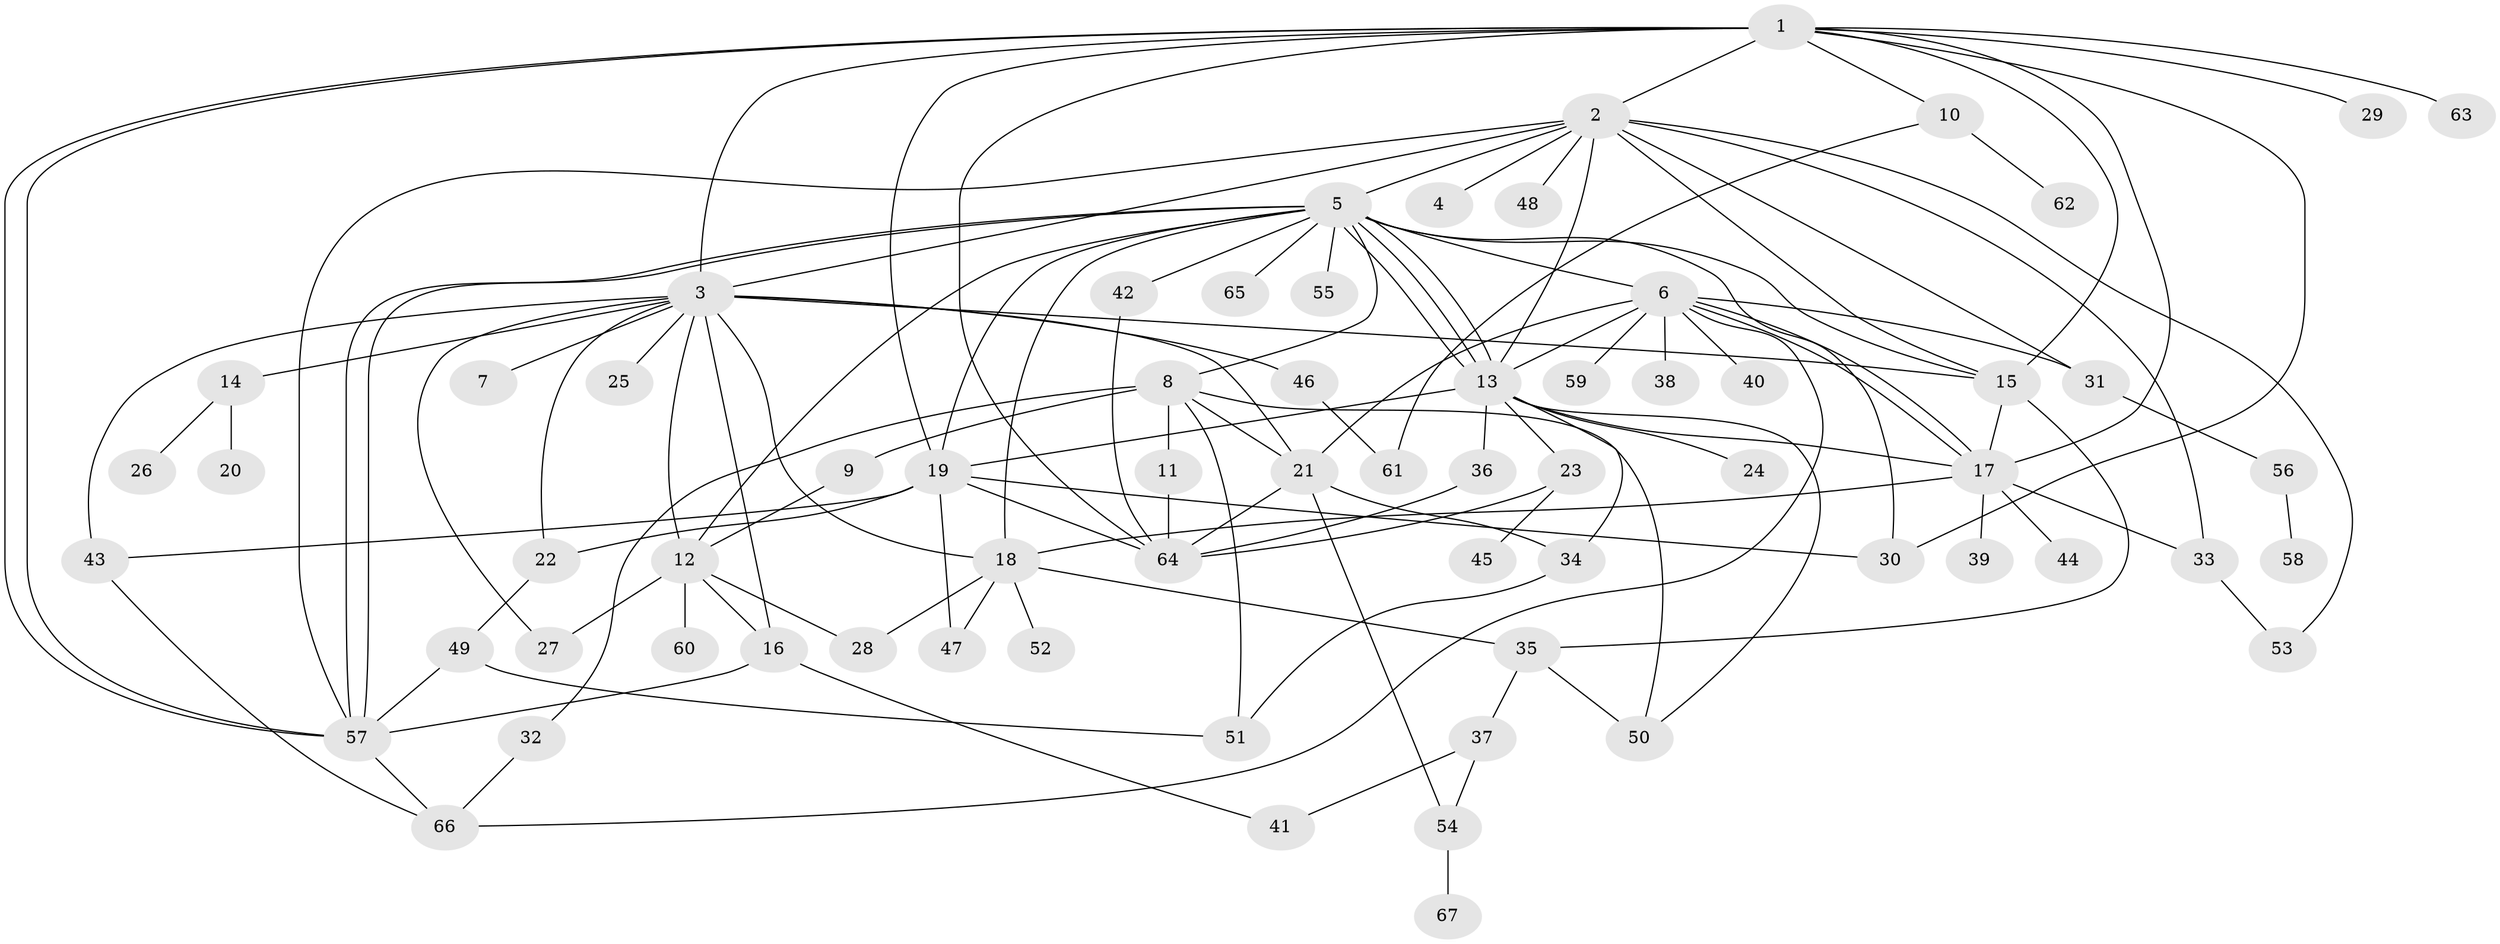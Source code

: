 // Generated by graph-tools (version 1.1) at 2025/35/03/09/25 02:35:16]
// undirected, 67 vertices, 121 edges
graph export_dot {
graph [start="1"]
  node [color=gray90,style=filled];
  1;
  2;
  3;
  4;
  5;
  6;
  7;
  8;
  9;
  10;
  11;
  12;
  13;
  14;
  15;
  16;
  17;
  18;
  19;
  20;
  21;
  22;
  23;
  24;
  25;
  26;
  27;
  28;
  29;
  30;
  31;
  32;
  33;
  34;
  35;
  36;
  37;
  38;
  39;
  40;
  41;
  42;
  43;
  44;
  45;
  46;
  47;
  48;
  49;
  50;
  51;
  52;
  53;
  54;
  55;
  56;
  57;
  58;
  59;
  60;
  61;
  62;
  63;
  64;
  65;
  66;
  67;
  1 -- 2;
  1 -- 3;
  1 -- 10;
  1 -- 15;
  1 -- 17;
  1 -- 19;
  1 -- 29;
  1 -- 30;
  1 -- 57;
  1 -- 57;
  1 -- 63;
  1 -- 64;
  2 -- 3;
  2 -- 4;
  2 -- 5;
  2 -- 13;
  2 -- 15;
  2 -- 31;
  2 -- 33;
  2 -- 48;
  2 -- 53;
  2 -- 57;
  3 -- 7;
  3 -- 12;
  3 -- 14;
  3 -- 15;
  3 -- 16;
  3 -- 18;
  3 -- 21;
  3 -- 22;
  3 -- 25;
  3 -- 27;
  3 -- 43;
  3 -- 46;
  5 -- 6;
  5 -- 8;
  5 -- 12;
  5 -- 13;
  5 -- 13;
  5 -- 13;
  5 -- 15;
  5 -- 18;
  5 -- 19;
  5 -- 30;
  5 -- 42;
  5 -- 55;
  5 -- 57;
  5 -- 57;
  5 -- 65;
  6 -- 13;
  6 -- 17;
  6 -- 17;
  6 -- 21;
  6 -- 31;
  6 -- 38;
  6 -- 40;
  6 -- 59;
  6 -- 66;
  8 -- 9;
  8 -- 11;
  8 -- 21;
  8 -- 32;
  8 -- 50;
  8 -- 51;
  9 -- 12;
  10 -- 61;
  10 -- 62;
  11 -- 64;
  12 -- 16;
  12 -- 27;
  12 -- 28;
  12 -- 60;
  13 -- 17;
  13 -- 19;
  13 -- 23;
  13 -- 24;
  13 -- 34;
  13 -- 36;
  13 -- 50;
  14 -- 20;
  14 -- 26;
  15 -- 17;
  15 -- 35;
  16 -- 41;
  16 -- 57;
  17 -- 18;
  17 -- 33;
  17 -- 39;
  17 -- 44;
  18 -- 28;
  18 -- 35;
  18 -- 47;
  18 -- 52;
  19 -- 22;
  19 -- 30;
  19 -- 43;
  19 -- 47;
  19 -- 64;
  21 -- 34;
  21 -- 54;
  21 -- 64;
  22 -- 49;
  23 -- 45;
  23 -- 64;
  31 -- 56;
  32 -- 66;
  33 -- 53;
  34 -- 51;
  35 -- 37;
  35 -- 50;
  36 -- 64;
  37 -- 41;
  37 -- 54;
  42 -- 64;
  43 -- 66;
  46 -- 61;
  49 -- 51;
  49 -- 57;
  54 -- 67;
  56 -- 58;
  57 -- 66;
}
